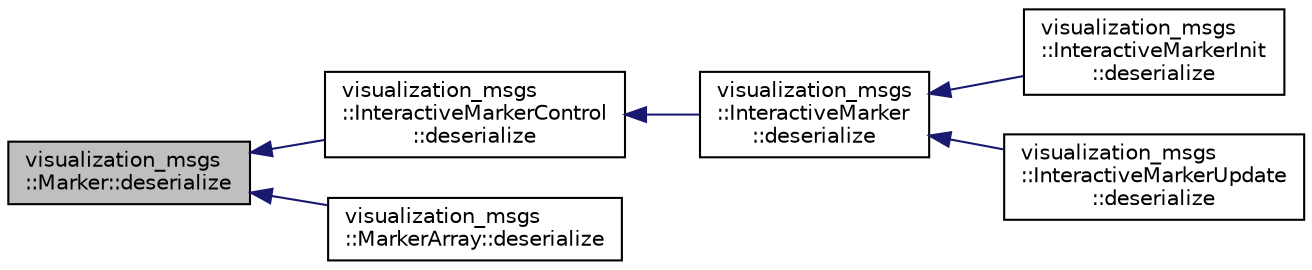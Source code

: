 digraph "visualization_msgs::Marker::deserialize"
{
  edge [fontname="Helvetica",fontsize="10",labelfontname="Helvetica",labelfontsize="10"];
  node [fontname="Helvetica",fontsize="10",shape=record];
  rankdir="LR";
  Node1 [label="visualization_msgs\l::Marker::deserialize",height=0.2,width=0.4,color="black", fillcolor="grey75", style="filled" fontcolor="black"];
  Node1 -> Node2 [dir="back",color="midnightblue",fontsize="10",style="solid",fontname="Helvetica"];
  Node2 [label="visualization_msgs\l::InteractiveMarkerControl\l::deserialize",height=0.2,width=0.4,color="black", fillcolor="white", style="filled",URL="$classvisualization__msgs_1_1_interactive_marker_control.html#a6cd4ca7a75042816a6e24a8872ab3c80"];
  Node2 -> Node3 [dir="back",color="midnightblue",fontsize="10",style="solid",fontname="Helvetica"];
  Node3 [label="visualization_msgs\l::InteractiveMarker\l::deserialize",height=0.2,width=0.4,color="black", fillcolor="white", style="filled",URL="$classvisualization__msgs_1_1_interactive_marker.html#a4dbc05b8f80343e2f34e1205d1ad3130"];
  Node3 -> Node4 [dir="back",color="midnightblue",fontsize="10",style="solid",fontname="Helvetica"];
  Node4 [label="visualization_msgs\l::InteractiveMarkerInit\l::deserialize",height=0.2,width=0.4,color="black", fillcolor="white", style="filled",URL="$classvisualization__msgs_1_1_interactive_marker_init.html#ae05d759b624c3690fb10325126f521a8"];
  Node3 -> Node5 [dir="back",color="midnightblue",fontsize="10",style="solid",fontname="Helvetica"];
  Node5 [label="visualization_msgs\l::InteractiveMarkerUpdate\l::deserialize",height=0.2,width=0.4,color="black", fillcolor="white", style="filled",URL="$classvisualization__msgs_1_1_interactive_marker_update.html#a3bf734f652854d1eb673406f55d38605"];
  Node1 -> Node6 [dir="back",color="midnightblue",fontsize="10",style="solid",fontname="Helvetica"];
  Node6 [label="visualization_msgs\l::MarkerArray::deserialize",height=0.2,width=0.4,color="black", fillcolor="white", style="filled",URL="$classvisualization__msgs_1_1_marker_array.html#a790020488220e9d36ee93e95098a9ca6"];
}
